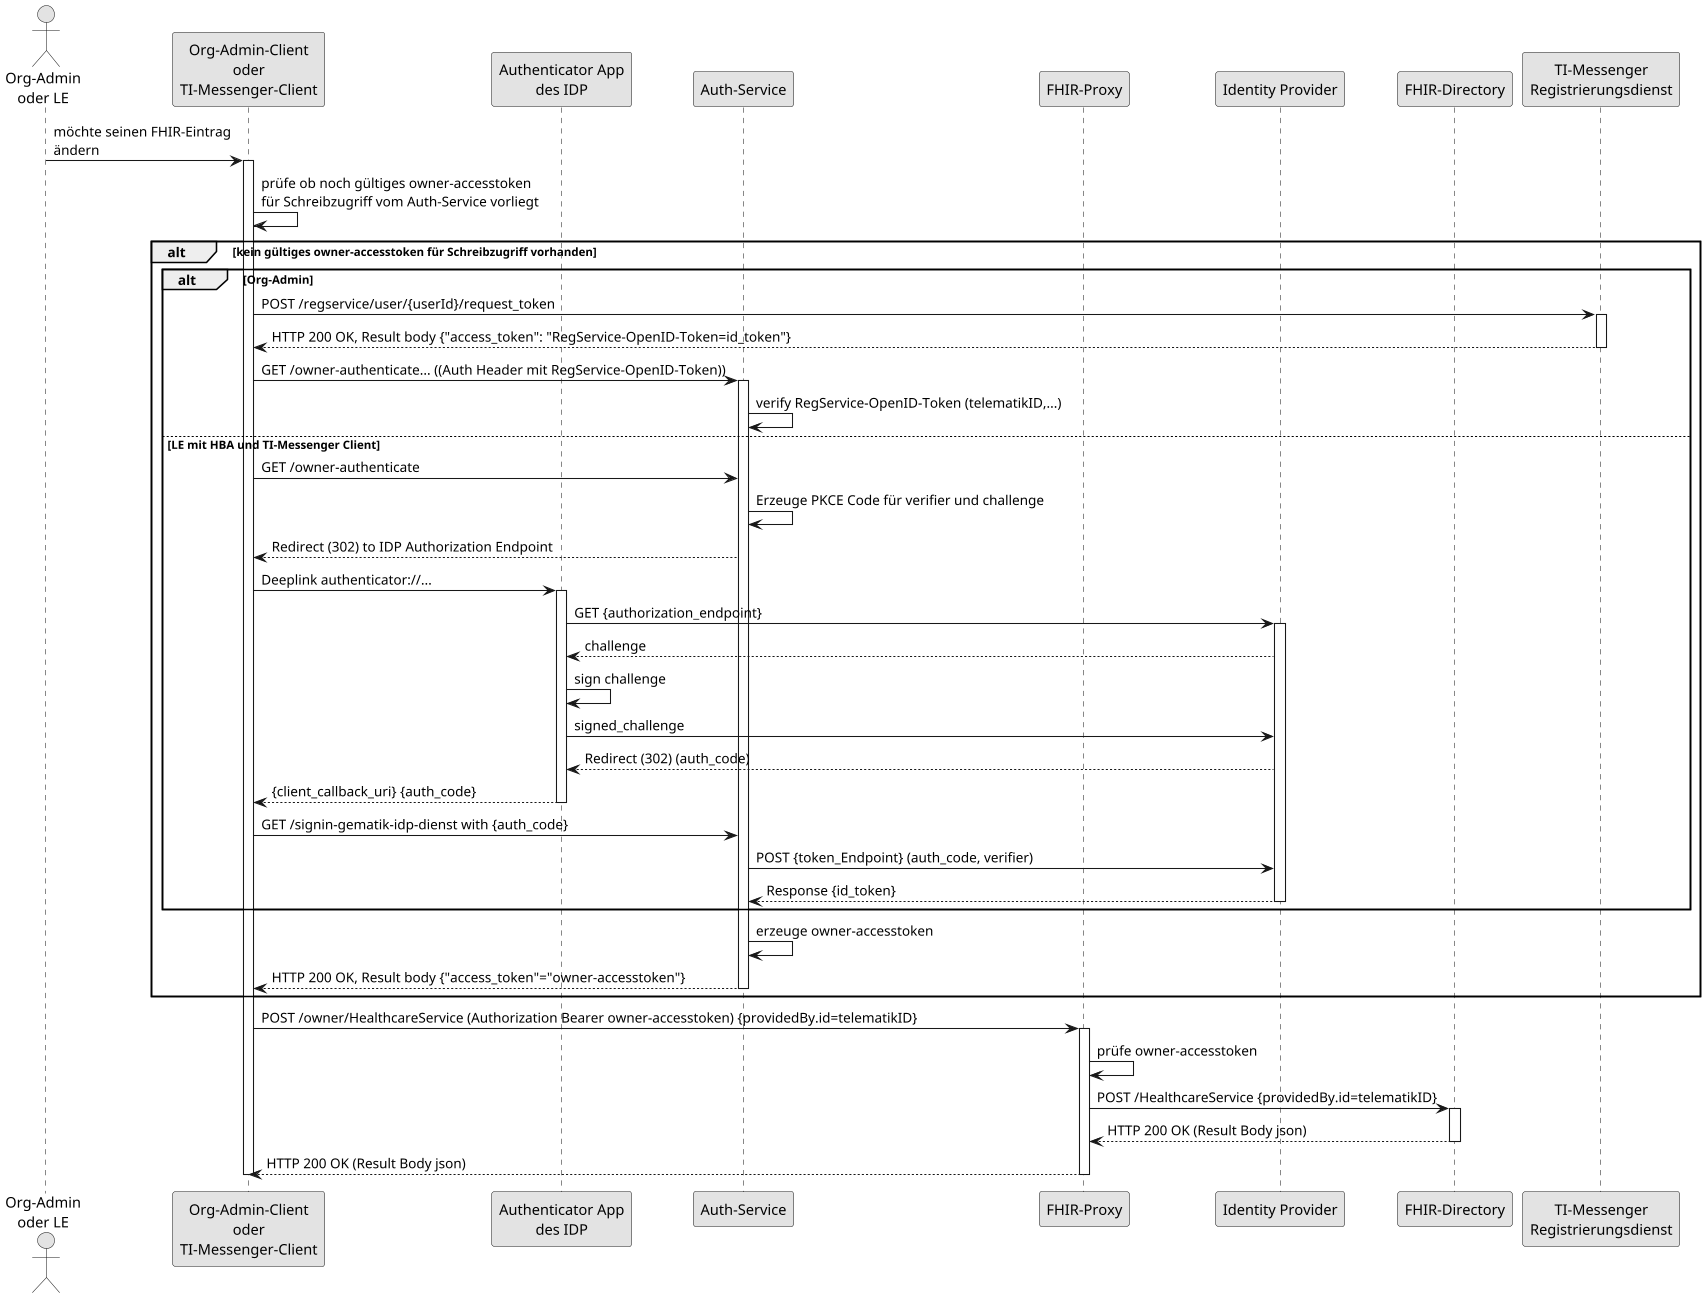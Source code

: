 @startuml

skinparam dpi 100
skinparam WrapWidth 200
skinparam monochrome true

'title "FHIR-Directory, Sequenzdiagram Änderung von eigenen Einträgen'
actor o as "Org-Admin\noder LE"
participant cl as "Org-Admin-Client\noder\nTI-Messenger-Client"
participant aa as "Authenticator App\ndes IDP"
participant au as "Auth-Service"
participant fp as "FHIR-Proxy"
participant idp as "Identity Provider"
participant fd as "FHIR-Directory"
participant rd as "TI-Messenger\nRegistrierungsdienst"
o -> cl: möchte seinen FHIR-Eintrag\nändern
activate cl
cl -> cl: prüfe ob noch gültiges owner-accesstoken\nfür Schreibzugriff vom Auth-Service vorliegt
alt kein gültiges owner-accesstoken für Schreibzugriff vorhanden
alt Org-Admin
cl -> rd: POST /regservice/user/{userId}/request_token
activate rd
rd --> cl: HTTP 200 OK, Result body {"access_token": "RegService-OpenID-Token=id_token"}
deactivate rd
cl -> au: GET /owner-authenticate... ((Auth Header mit RegService-OpenID-Token))
activate au
au -> au: verify RegService-OpenID-Token (telematikID,...)
else LE mit HBA und TI-Messenger Client
cl -> au: GET /owner-authenticate
au -> au: Erzeuge PKCE Code für verifier und challenge
au --> cl: Redirect (302) to IDP Authorization Endpoint
cl -> aa: Deeplink authenticator://...
activate aa

aa -> idp: GET {authorization_endpoint}
activate idp
idp --> aa: challenge
aa -> aa: sign challenge
aa-> idp: signed_challenge
idp --> aa: Redirect (302) (auth_code)
aa --> cl: {client_callback_uri} {auth_code}
deactivate aa

cl -> au: GET /signin-gematik-idp-dienst with {auth_code}
au -> idp: POST {token_Endpoint} (auth_code, verifier)
idp --> au: Response {id_token}

deactivate idp
end
au -> au: erzeuge owner-accesstoken
au --> cl: HTTP 200 OK, Result body {"access_token"="owner-accesstoken"}
deactivate au
end
cl -> fp: POST /owner/HealthcareService (Authorization Bearer owner-accesstoken) {providedBy.id=telematikID}
activate fp
fp -> fp: prüfe owner-accesstoken
fp -> fd: POST /HealthcareService {providedBy.id=telematikID}
activate fd
fd --> fp: HTTP 200 OK (Result Body json)
deactivate fd
fp --> cl: HTTP 200 OK (Result Body json)
deactivate fp
deactivate cl
@enduml
